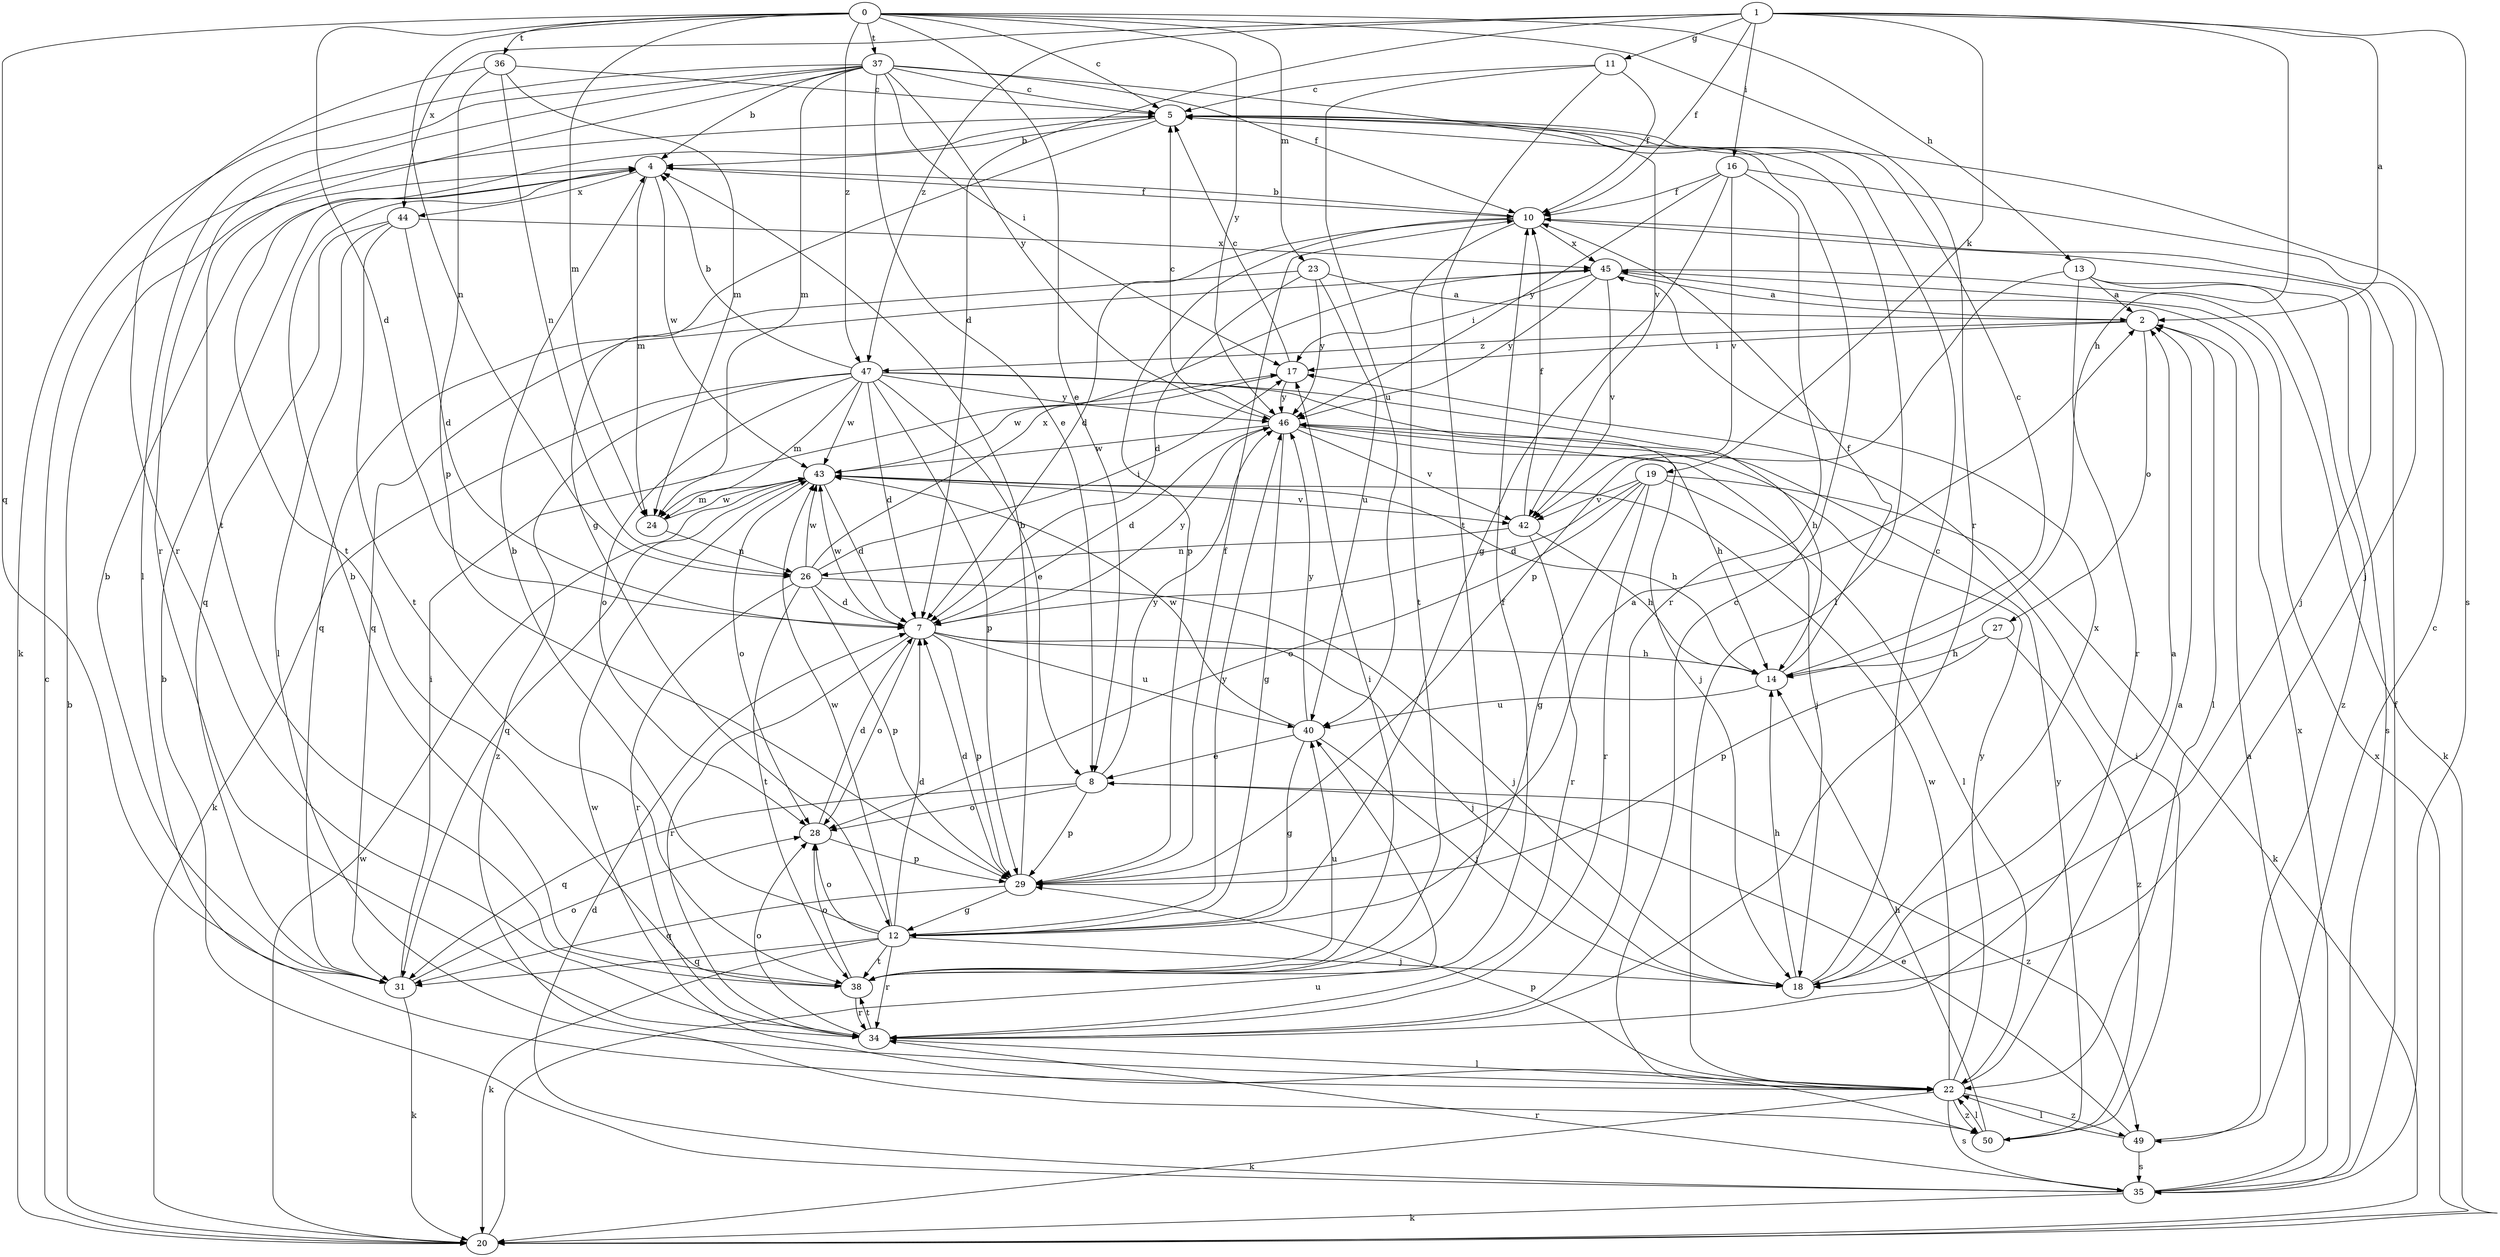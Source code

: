 strict digraph  {
0;
1;
2;
4;
5;
7;
8;
10;
11;
12;
13;
14;
16;
17;
18;
19;
20;
22;
23;
24;
26;
27;
28;
29;
31;
34;
35;
36;
37;
38;
40;
42;
43;
44;
45;
46;
47;
49;
50;
0 -> 5  [label=c];
0 -> 7  [label=d];
0 -> 8  [label=e];
0 -> 13  [label=h];
0 -> 23  [label=m];
0 -> 24  [label=m];
0 -> 26  [label=n];
0 -> 31  [label=q];
0 -> 34  [label=r];
0 -> 36  [label=t];
0 -> 37  [label=t];
0 -> 46  [label=y];
0 -> 47  [label=z];
1 -> 2  [label=a];
1 -> 7  [label=d];
1 -> 10  [label=f];
1 -> 11  [label=g];
1 -> 14  [label=h];
1 -> 16  [label=i];
1 -> 19  [label=k];
1 -> 35  [label=s];
1 -> 44  [label=x];
1 -> 47  [label=z];
2 -> 17  [label=i];
2 -> 22  [label=l];
2 -> 27  [label=o];
2 -> 47  [label=z];
4 -> 10  [label=f];
4 -> 24  [label=m];
4 -> 43  [label=w];
4 -> 44  [label=x];
5 -> 4  [label=b];
5 -> 12  [label=g];
5 -> 22  [label=l];
5 -> 38  [label=t];
7 -> 14  [label=h];
7 -> 18  [label=j];
7 -> 28  [label=o];
7 -> 29  [label=p];
7 -> 34  [label=r];
7 -> 40  [label=u];
7 -> 43  [label=w];
7 -> 46  [label=y];
8 -> 28  [label=o];
8 -> 29  [label=p];
8 -> 31  [label=q];
8 -> 46  [label=y];
8 -> 49  [label=z];
10 -> 4  [label=b];
10 -> 7  [label=d];
10 -> 18  [label=j];
10 -> 29  [label=p];
10 -> 38  [label=t];
10 -> 45  [label=x];
11 -> 5  [label=c];
11 -> 10  [label=f];
11 -> 38  [label=t];
11 -> 40  [label=u];
12 -> 4  [label=b];
12 -> 7  [label=d];
12 -> 18  [label=j];
12 -> 20  [label=k];
12 -> 28  [label=o];
12 -> 31  [label=q];
12 -> 34  [label=r];
12 -> 38  [label=t];
12 -> 43  [label=w];
12 -> 46  [label=y];
13 -> 2  [label=a];
13 -> 29  [label=p];
13 -> 34  [label=r];
13 -> 35  [label=s];
13 -> 49  [label=z];
14 -> 5  [label=c];
14 -> 10  [label=f];
14 -> 40  [label=u];
16 -> 10  [label=f];
16 -> 12  [label=g];
16 -> 18  [label=j];
16 -> 34  [label=r];
16 -> 42  [label=v];
16 -> 46  [label=y];
17 -> 5  [label=c];
17 -> 43  [label=w];
17 -> 46  [label=y];
18 -> 2  [label=a];
18 -> 5  [label=c];
18 -> 14  [label=h];
18 -> 45  [label=x];
19 -> 7  [label=d];
19 -> 12  [label=g];
19 -> 20  [label=k];
19 -> 22  [label=l];
19 -> 28  [label=o];
19 -> 34  [label=r];
19 -> 42  [label=v];
20 -> 4  [label=b];
20 -> 5  [label=c];
20 -> 40  [label=u];
20 -> 43  [label=w];
20 -> 45  [label=x];
22 -> 2  [label=a];
22 -> 5  [label=c];
22 -> 20  [label=k];
22 -> 29  [label=p];
22 -> 35  [label=s];
22 -> 43  [label=w];
22 -> 46  [label=y];
22 -> 49  [label=z];
22 -> 50  [label=z];
23 -> 2  [label=a];
23 -> 7  [label=d];
23 -> 31  [label=q];
23 -> 40  [label=u];
23 -> 46  [label=y];
24 -> 26  [label=n];
24 -> 43  [label=w];
26 -> 7  [label=d];
26 -> 17  [label=i];
26 -> 18  [label=j];
26 -> 29  [label=p];
26 -> 34  [label=r];
26 -> 38  [label=t];
26 -> 43  [label=w];
26 -> 45  [label=x];
27 -> 14  [label=h];
27 -> 29  [label=p];
27 -> 50  [label=z];
28 -> 7  [label=d];
28 -> 29  [label=p];
29 -> 2  [label=a];
29 -> 4  [label=b];
29 -> 7  [label=d];
29 -> 10  [label=f];
29 -> 12  [label=g];
29 -> 31  [label=q];
31 -> 4  [label=b];
31 -> 17  [label=i];
31 -> 20  [label=k];
31 -> 28  [label=o];
34 -> 22  [label=l];
34 -> 28  [label=o];
34 -> 38  [label=t];
35 -> 2  [label=a];
35 -> 4  [label=b];
35 -> 7  [label=d];
35 -> 10  [label=f];
35 -> 20  [label=k];
35 -> 34  [label=r];
35 -> 45  [label=x];
36 -> 5  [label=c];
36 -> 24  [label=m];
36 -> 26  [label=n];
36 -> 29  [label=p];
36 -> 34  [label=r];
37 -> 4  [label=b];
37 -> 5  [label=c];
37 -> 8  [label=e];
37 -> 10  [label=f];
37 -> 17  [label=i];
37 -> 20  [label=k];
37 -> 22  [label=l];
37 -> 24  [label=m];
37 -> 34  [label=r];
37 -> 38  [label=t];
37 -> 42  [label=v];
37 -> 46  [label=y];
38 -> 4  [label=b];
38 -> 10  [label=f];
38 -> 17  [label=i];
38 -> 28  [label=o];
38 -> 34  [label=r];
38 -> 40  [label=u];
40 -> 8  [label=e];
40 -> 12  [label=g];
40 -> 18  [label=j];
40 -> 43  [label=w];
40 -> 46  [label=y];
42 -> 10  [label=f];
42 -> 14  [label=h];
42 -> 26  [label=n];
42 -> 34  [label=r];
43 -> 7  [label=d];
43 -> 14  [label=h];
43 -> 24  [label=m];
43 -> 28  [label=o];
43 -> 31  [label=q];
43 -> 42  [label=v];
44 -> 7  [label=d];
44 -> 22  [label=l];
44 -> 31  [label=q];
44 -> 38  [label=t];
44 -> 45  [label=x];
45 -> 2  [label=a];
45 -> 17  [label=i];
45 -> 20  [label=k];
45 -> 31  [label=q];
45 -> 42  [label=v];
45 -> 46  [label=y];
46 -> 5  [label=c];
46 -> 7  [label=d];
46 -> 12  [label=g];
46 -> 14  [label=h];
46 -> 18  [label=j];
46 -> 42  [label=v];
46 -> 43  [label=w];
47 -> 4  [label=b];
47 -> 7  [label=d];
47 -> 8  [label=e];
47 -> 14  [label=h];
47 -> 18  [label=j];
47 -> 20  [label=k];
47 -> 24  [label=m];
47 -> 28  [label=o];
47 -> 29  [label=p];
47 -> 43  [label=w];
47 -> 46  [label=y];
47 -> 50  [label=z];
49 -> 5  [label=c];
49 -> 8  [label=e];
49 -> 22  [label=l];
49 -> 35  [label=s];
50 -> 14  [label=h];
50 -> 17  [label=i];
50 -> 22  [label=l];
50 -> 43  [label=w];
50 -> 46  [label=y];
}
